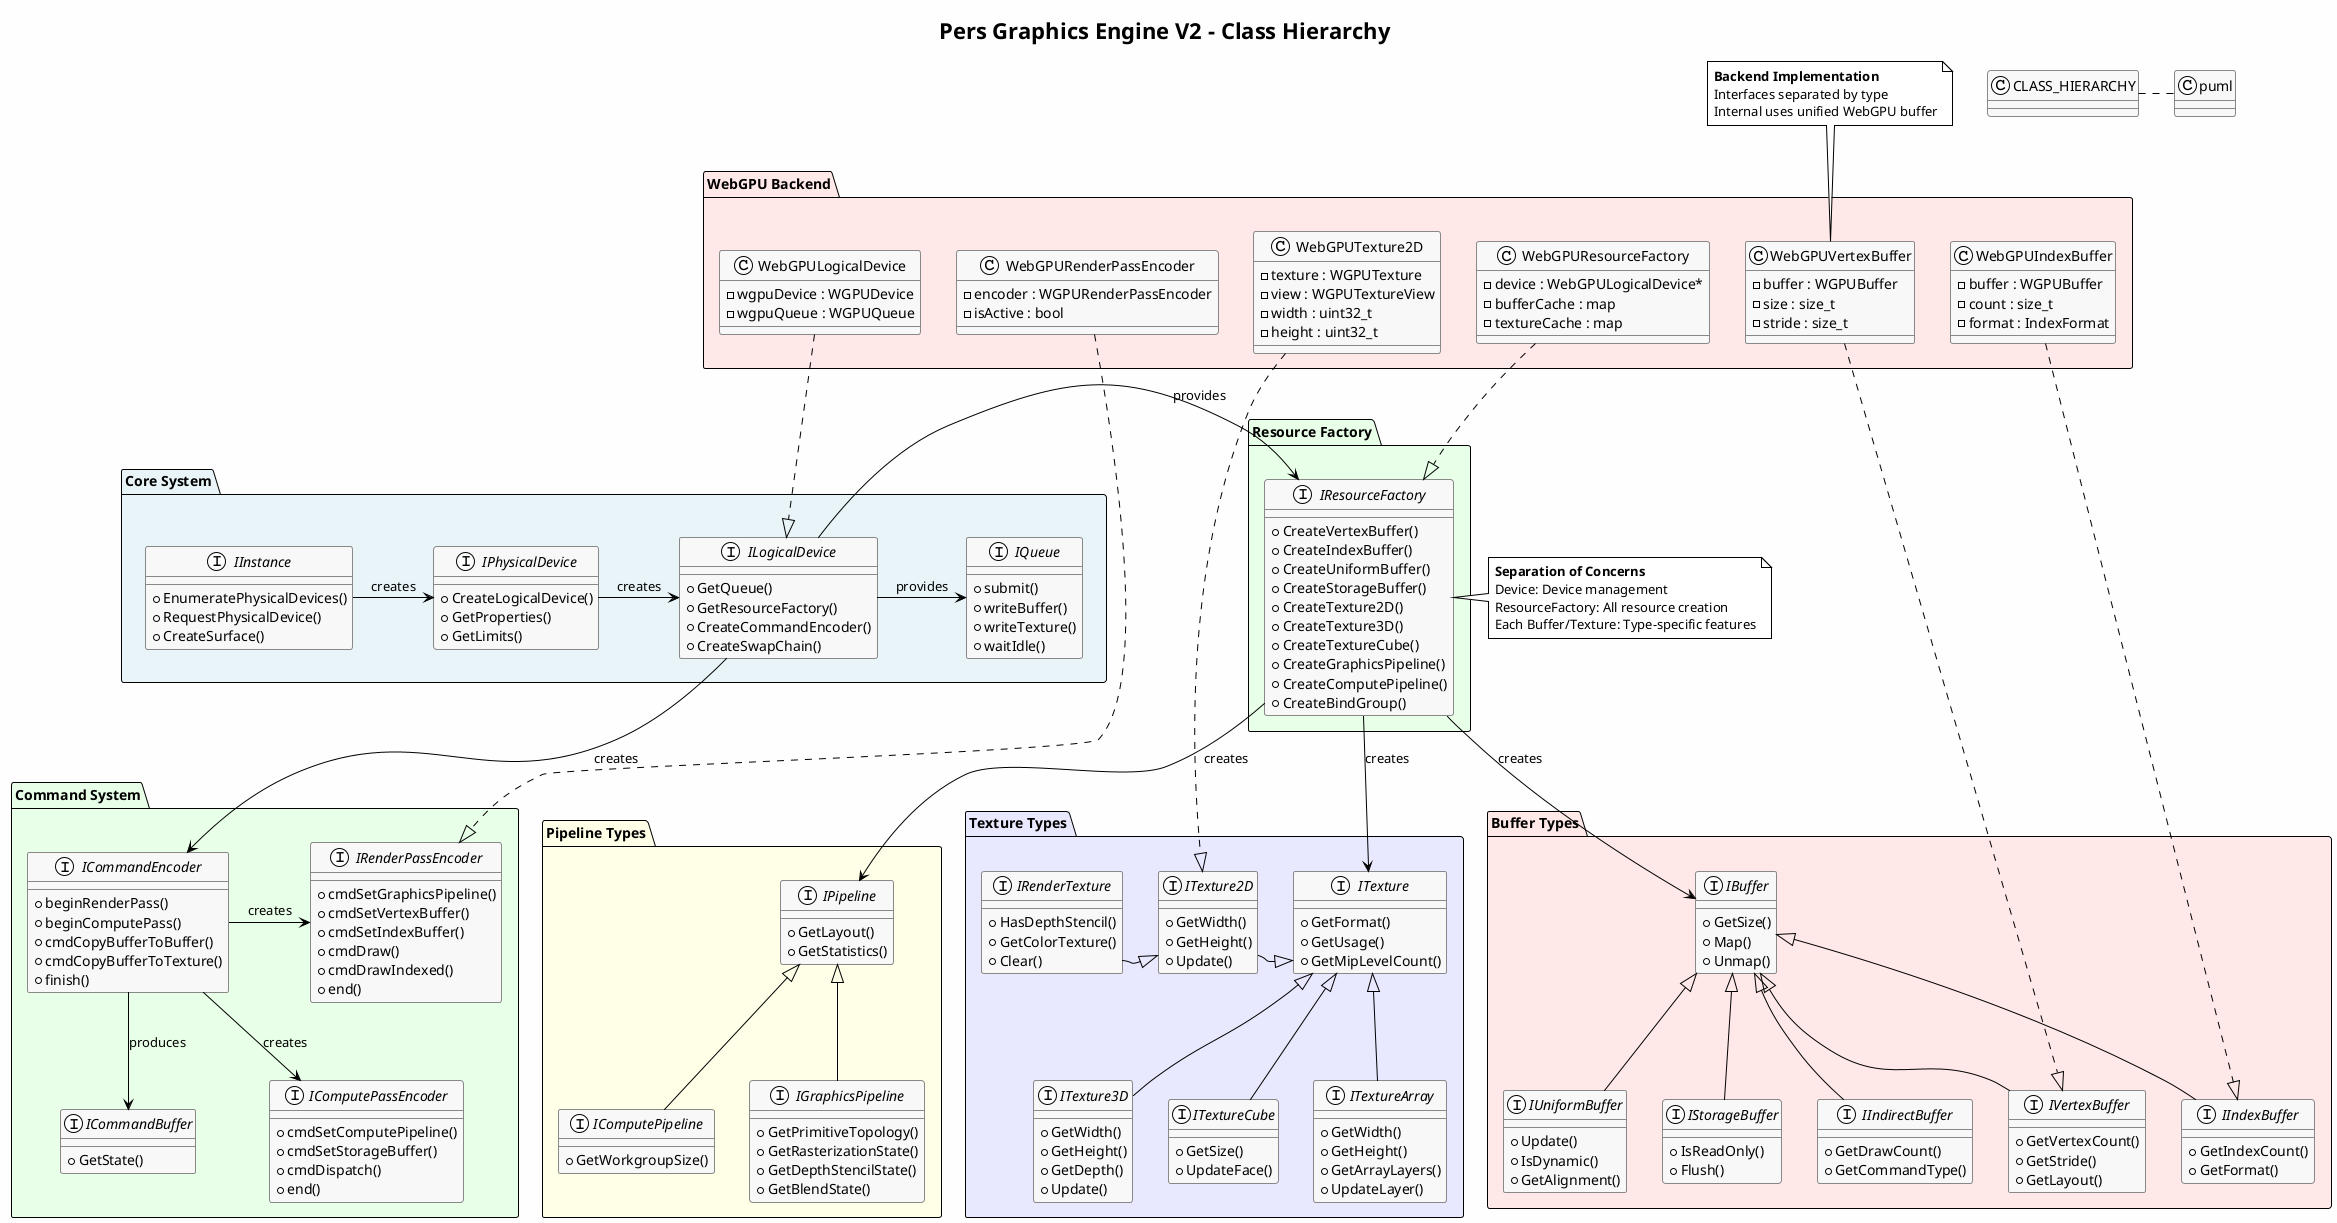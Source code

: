 @startuml class-hierarchy
!theme plain
skinparam backgroundColor #FEFEFE
skinparam classBackgroundColor #F8F8F8
skinparam classBorderColor #888
title Pers Graphics Engine V2 - Class Hierarchy

' Core System
package "Core System" #E8F4F8 {
    together {
        interface IInstance {
            + EnumeratePhysicalDevices()
            + RequestPhysicalDevice()
            + CreateSurface()
        }

        interface IPhysicalDevice {
            + CreateLogicalDevice()
            + GetProperties()
            + GetLimits()
        }

        interface ILogicalDevice {
            + GetQueue()
            + GetResourceFactory()
            + CreateCommandEncoder()
            + CreateSwapChain()
        }

        interface IQueue {
            + submit()
            + writeBuffer()
            + writeTexture()
            + waitIdle()
        }
    }
    
    IInstance --> IPhysicalDevice : creates
    IPhysicalDevice --> ILogicalDevice : creates
    ILogicalDevice --> IQueue : provides
}

' Resource Factory
package "Resource Factory" #E8FFE8 {
    interface IResourceFactory {
        + CreateVertexBuffer()
        + CreateIndexBuffer()
        + CreateUniformBuffer()
        + CreateStorageBuffer()
        + CreateTexture2D()
        + CreateTexture3D()
        + CreateTextureCube()
        + CreateGraphicsPipeline()
        + CreateComputePipeline()
        + CreateBindGroup()
    }
    
     ILogicalDevice --> IResourceFactory : provides
}

' Buffer Hierarchy
package "Buffer Types" #FFE8E8 {
    interface IBuffer {
        + GetSize()
        + Map()
        + Unmap()
    }
    
    interface IVertexBuffer {
        + GetVertexCount()
        + GetStride()
        + GetLayout()
    }
    
    interface IIndexBuffer {
        + GetIndexCount()
        + GetFormat()
    }
    
    interface IUniformBuffer {
        + Update()
        + IsDynamic()
        + GetAlignment()
    }
    
    interface IStorageBuffer {
        + IsReadOnly()
        + Flush()
    }
    
    interface IIndirectBuffer {
        + GetDrawCount()
        + GetCommandType()
    }
    
    IBuffer <|-- IVertexBuffer
    IBuffer <|-- IIndexBuffer
    IBuffer <|-- IUniformBuffer
    IBuffer <|-- IStorageBuffer
    IBuffer <|-- IIndirectBuffer
}

' Texture Hierarchy
package "Texture Types" #E8E8FF {
    interface ITexture {
        + GetFormat()
        + GetUsage()
        + GetMipLevelCount()
    }
    
    interface ITexture2D {
        + GetWidth()
        + GetHeight()
        + Update()
    }
    
    interface ITexture3D {
        + GetWidth()
        + GetHeight()
        + GetDepth()
        + Update()
    }
    
    interface ITextureCube {
        + GetSize()
        + UpdateFace()
    }
    
    interface ITextureArray {
        + GetWidth()
        + GetHeight()
        + GetArrayLayers()
        + UpdateLayer()
    }
    
    interface IRenderTexture {
        + HasDepthStencil()
        + GetColorTexture()
        + Clear()
    }
    
    ITexture <|-- ITexture2D
    ITexture <|-- ITexture3D
    ITexture <|-- ITextureCube
    ITexture <|-- ITextureArray
    ITexture2D <|-- IRenderTexture
}

' Pipeline Hierarchy
package "Pipeline Types" #FFFFE8 {
    interface IPipeline {
        + GetLayout()
        + GetStatistics()
    }
    
    interface IGraphicsPipeline {
        + GetPrimitiveTopology()
        + GetRasterizationState()
        + GetDepthStencilState()
        + GetBlendState()
    }
    
    interface IComputePipeline {
        + GetWorkgroupSize()
    }
    
    IPipeline <|-- IGraphicsPipeline
    IPipeline <|-- IComputePipeline
}

' Command System
package "Command System" #E8FFE8 {
    interface ICommandEncoder {
        + beginRenderPass()
        + beginComputePass()
        + cmdCopyBufferToBuffer()
        + cmdCopyBufferToTexture()
        + finish()
    }

    interface IRenderPassEncoder {
        + cmdSetGraphicsPipeline()
        + cmdSetVertexBuffer()
        + cmdSetIndexBuffer()
        + cmdDraw()
        + cmdDrawIndexed()
        + end()
    }

    interface IComputePassEncoder {
        + cmdSetComputePipeline()
        + cmdSetStorageBuffer()
        + cmdDispatch()
        + end()
    }

    interface ICommandBuffer {
        + GetState()
    }

    ICommandEncoder --> IRenderPassEncoder : creates
    ICommandEncoder --> IComputePassEncoder : creates
    ICommandEncoder --> ICommandBuffer : produces
}

' WebGPU Implementation
package "WebGPU Backend" #FFE8E8 {
    class WebGPULogicalDevice {
        - wgpuDevice : WGPUDevice
        - wgpuQueue : WGPUQueue
    }

    class WebGPUResourceFactory {
        - device : WebGPULogicalDevice*
        - bufferCache : map
        - textureCache : map
    }

    class WebGPUVertexBuffer {
        - buffer : WGPUBuffer
        - size : size_t
        - stride : size_t
    }

    class WebGPUIndexBuffer {
        - buffer : WGPUBuffer
        - count : size_t
        - format : IndexFormat
    }

    class WebGPUTexture2D {
        - texture : WGPUTexture
        - view : WGPUTextureView
        - width : uint32_t
        - height : uint32_t
    }

    class WebGPURenderPassEncoder {
        - encoder : WGPURenderPassEncoder
        - isActive : bool
    }

    WebGPULogicalDevice ..|> ILogicalDevice
    WebGPUResourceFactory ..|> IResourceFactory
    WebGPUVertexBuffer ..|> IVertexBuffer
    WebGPUIndexBuffer ..|> IIndexBuffer
    WebGPUTexture2D ..|> ITexture2D
    WebGPURenderPassEncoder ..|> IRenderPassEncoder
}

' Relationships
IResourceFactory --> IBuffer : creates
IResourceFactory --> ITexture : creates
IResourceFactory --> IPipeline : creates

ILogicalDevice --> ICommandEncoder : creates

IInstance -[hidden]right->IPhysicalDevice
IPhysicalDevice -[hidden]right->ILogicalDevice
ILogicalDevice -[hidden]right->IQueue

ITexture -[hidden]right->ITexture2D
ITexture2D -[hidden]left->IRenderTexture
ILogicalDevice-[hidden]right->IResourceFactory


ICommandEncoder -[hidden]right->IRenderPassEncoder
IRenderPassEncoder -[hidden]down->IComputePassEncoder

note right of IResourceFactory
    **Separation of Concerns**
    Device: Device management
    ResourceFactory: All resource creation
    Each Buffer/Texture: Type-specific features
end note

note top of WebGPUVertexBuffer
    **Backend Implementation**
    Interfaces separated by type
    Internal uses unified WebGPU buffer
end note
CLASS_HIERARCHY.puml
@enduml